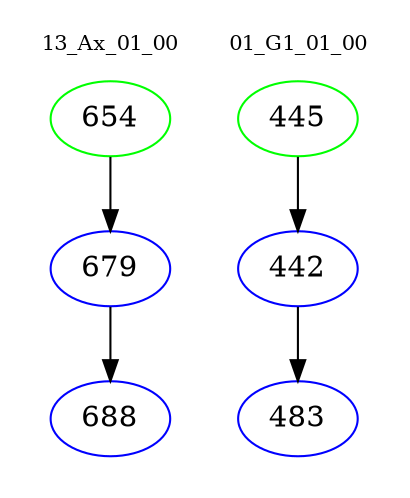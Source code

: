 digraph{
subgraph cluster_0 {
color = white
label = "13_Ax_01_00";
fontsize=10;
T0_654 [label="654", color="green"]
T0_654 -> T0_679 [color="black"]
T0_679 [label="679", color="blue"]
T0_679 -> T0_688 [color="black"]
T0_688 [label="688", color="blue"]
}
subgraph cluster_1 {
color = white
label = "01_G1_01_00";
fontsize=10;
T1_445 [label="445", color="green"]
T1_445 -> T1_442 [color="black"]
T1_442 [label="442", color="blue"]
T1_442 -> T1_483 [color="black"]
T1_483 [label="483", color="blue"]
}
}
